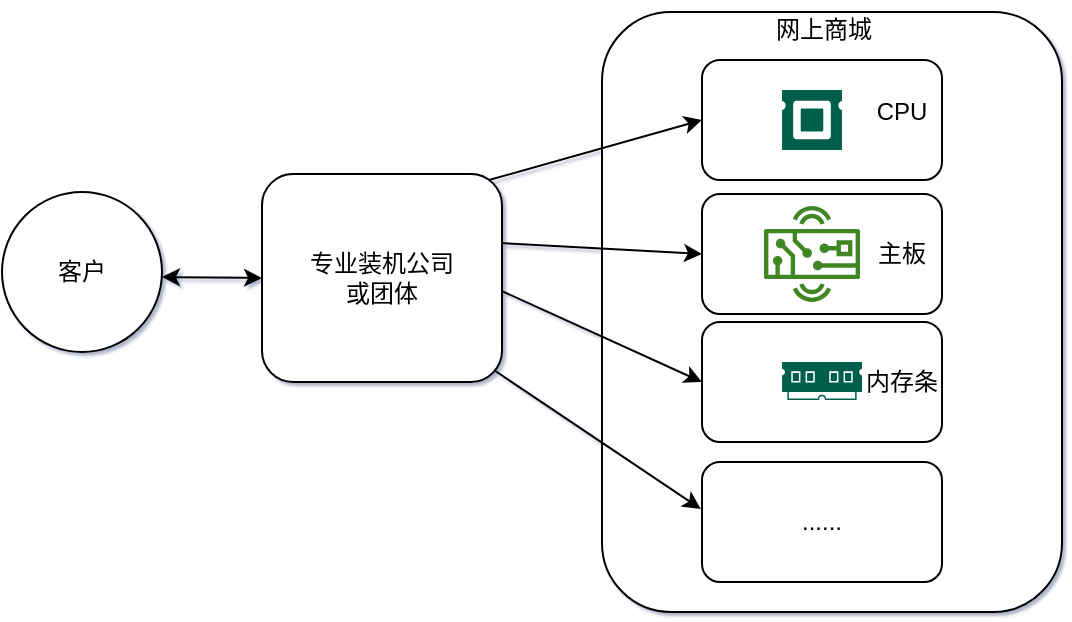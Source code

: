 <mxfile version="16.5.1" type="device"><diagram id="N5ZfU8XdxXC1knROTZyI" name="第 1 页"><mxGraphModel dx="1102" dy="715" grid="1" gridSize="10" guides="1" tooltips="1" connect="1" arrows="1" fold="1" page="1" pageScale="1" pageWidth="827" pageHeight="1169" math="0" shadow="1"><root><mxCell id="0"/><mxCell id="1" parent="0"/><mxCell id="ugt4dfd_ciJQj38L7TQU-2" value="" style="rounded=1;whiteSpace=wrap;html=1;" parent="1" vertex="1"><mxGeometry x="350" y="65" width="230" height="300" as="geometry"/></mxCell><mxCell id="ugt4dfd_ciJQj38L7TQU-10" value="" style="rounded=1;whiteSpace=wrap;html=1;" parent="1" vertex="1"><mxGeometry x="400" y="220" width="120" height="60" as="geometry"/></mxCell><mxCell id="ugt4dfd_ciJQj38L7TQU-9" value="" style="rounded=1;whiteSpace=wrap;html=1;" parent="1" vertex="1"><mxGeometry x="400" y="156" width="120" height="60" as="geometry"/></mxCell><mxCell id="ugt4dfd_ciJQj38L7TQU-8" value="" style="rounded=1;whiteSpace=wrap;html=1;" parent="1" vertex="1"><mxGeometry x="400" y="89" width="120" height="60" as="geometry"/></mxCell><mxCell id="ugt4dfd_ciJQj38L7TQU-1" value="客户" style="ellipse;whiteSpace=wrap;html=1;aspect=fixed;" parent="1" vertex="1"><mxGeometry x="50" y="155" width="80" height="80" as="geometry"/></mxCell><mxCell id="ugt4dfd_ciJQj38L7TQU-4" value="" style="sketch=0;pointerEvents=1;shadow=0;dashed=0;html=1;strokeColor=none;fillColor=#005F4B;labelPosition=center;verticalLabelPosition=bottom;verticalAlign=top;align=center;outlineConnect=0;shape=mxgraph.veeam2.cpu;" parent="1" vertex="1"><mxGeometry x="440" y="104" width="30" height="30" as="geometry"/></mxCell><mxCell id="ugt4dfd_ciJQj38L7TQU-6" value="" style="sketch=0;outlineConnect=0;fontColor=#232F3E;gradientColor=none;fillColor=#3F8624;strokeColor=none;dashed=0;verticalLabelPosition=bottom;verticalAlign=top;align=center;html=1;fontSize=12;fontStyle=0;aspect=fixed;pointerEvents=1;shape=mxgraph.aws4.hardware_board;" parent="1" vertex="1"><mxGeometry x="431" y="162" width="48" height="48" as="geometry"/></mxCell><mxCell id="ugt4dfd_ciJQj38L7TQU-7" value="" style="sketch=0;pointerEvents=1;shadow=0;dashed=0;html=1;strokeColor=none;fillColor=#005F4B;labelPosition=center;verticalLabelPosition=bottom;verticalAlign=top;align=center;outlineConnect=0;shape=mxgraph.veeam2.ram;" parent="1" vertex="1"><mxGeometry x="440" y="240" width="40" height="19" as="geometry"/></mxCell><mxCell id="ugt4dfd_ciJQj38L7TQU-11" value="CPU" style="text;html=1;strokeColor=none;fillColor=none;align=center;verticalAlign=middle;whiteSpace=wrap;rounded=0;" parent="1" vertex="1"><mxGeometry x="470" y="100" width="60" height="30" as="geometry"/></mxCell><mxCell id="ugt4dfd_ciJQj38L7TQU-12" value="主板" style="text;html=1;strokeColor=none;fillColor=none;align=center;verticalAlign=middle;whiteSpace=wrap;rounded=0;" parent="1" vertex="1"><mxGeometry x="470" y="171" width="60" height="30" as="geometry"/></mxCell><mxCell id="ugt4dfd_ciJQj38L7TQU-13" value="内存条" style="text;html=1;strokeColor=none;fillColor=none;align=center;verticalAlign=middle;whiteSpace=wrap;rounded=0;" parent="1" vertex="1"><mxGeometry x="470" y="235" width="60" height="30" as="geometry"/></mxCell><mxCell id="ugt4dfd_ciJQj38L7TQU-14" value="......" style="rounded=1;whiteSpace=wrap;html=1;" parent="1" vertex="1"><mxGeometry x="400" y="290" width="120" height="60" as="geometry"/></mxCell><mxCell id="ugt4dfd_ciJQj38L7TQU-15" value="网上商城" style="text;html=1;strokeColor=none;fillColor=none;align=center;verticalAlign=middle;whiteSpace=wrap;rounded=0;" parent="1" vertex="1"><mxGeometry x="431" y="59" width="60" height="30" as="geometry"/></mxCell><mxCell id="ugt4dfd_ciJQj38L7TQU-16" value="" style="endArrow=classic;html=1;rounded=0;entryX=0;entryY=0.5;entryDx=0;entryDy=0;" parent="1" target="ugt4dfd_ciJQj38L7TQU-8" edge="1"><mxGeometry width="50" height="50" relative="1" as="geometry"><mxPoint x="290" y="150" as="sourcePoint"/><mxPoint x="300" y="159" as="targetPoint"/></mxGeometry></mxCell><mxCell id="ugt4dfd_ciJQj38L7TQU-17" value="" style="endArrow=classic;html=1;rounded=0;entryX=0;entryY=0.5;entryDx=0;entryDy=0;" parent="1" target="ugt4dfd_ciJQj38L7TQU-9" edge="1"><mxGeometry width="50" height="50" relative="1" as="geometry"><mxPoint x="290" y="180" as="sourcePoint"/><mxPoint x="310" y="200" as="targetPoint"/></mxGeometry></mxCell><mxCell id="ugt4dfd_ciJQj38L7TQU-18" value="" style="endArrow=classic;html=1;rounded=0;entryX=0;entryY=0.5;entryDx=0;entryDy=0;" parent="1" target="ugt4dfd_ciJQj38L7TQU-10" edge="1"><mxGeometry width="50" height="50" relative="1" as="geometry"><mxPoint x="290" y="200" as="sourcePoint"/><mxPoint x="310" y="250" as="targetPoint"/></mxGeometry></mxCell><mxCell id="ugt4dfd_ciJQj38L7TQU-19" value="" style="endArrow=classic;html=1;rounded=0;entryX=-0.005;entryY=0.392;entryDx=0;entryDy=0;entryPerimeter=0;" parent="1" target="ugt4dfd_ciJQj38L7TQU-14" edge="1"><mxGeometry width="50" height="50" relative="1" as="geometry"><mxPoint x="290" y="240" as="sourcePoint"/><mxPoint x="410" y="260" as="targetPoint"/></mxGeometry></mxCell><mxCell id="tV04R-EHeK0GnFLHnSRH-1" value="专业装机公司&lt;br&gt;或团体" style="rounded=1;whiteSpace=wrap;html=1;" vertex="1" parent="1"><mxGeometry x="180" y="146" width="120" height="104" as="geometry"/></mxCell><mxCell id="tV04R-EHeK0GnFLHnSRH-3" value="" style="endArrow=classic;startArrow=classic;html=1;rounded=0;" edge="1" parent="1"><mxGeometry width="50" height="50" relative="1" as="geometry"><mxPoint x="130" y="197.5" as="sourcePoint"/><mxPoint x="180" y="198" as="targetPoint"/></mxGeometry></mxCell></root></mxGraphModel></diagram></mxfile>